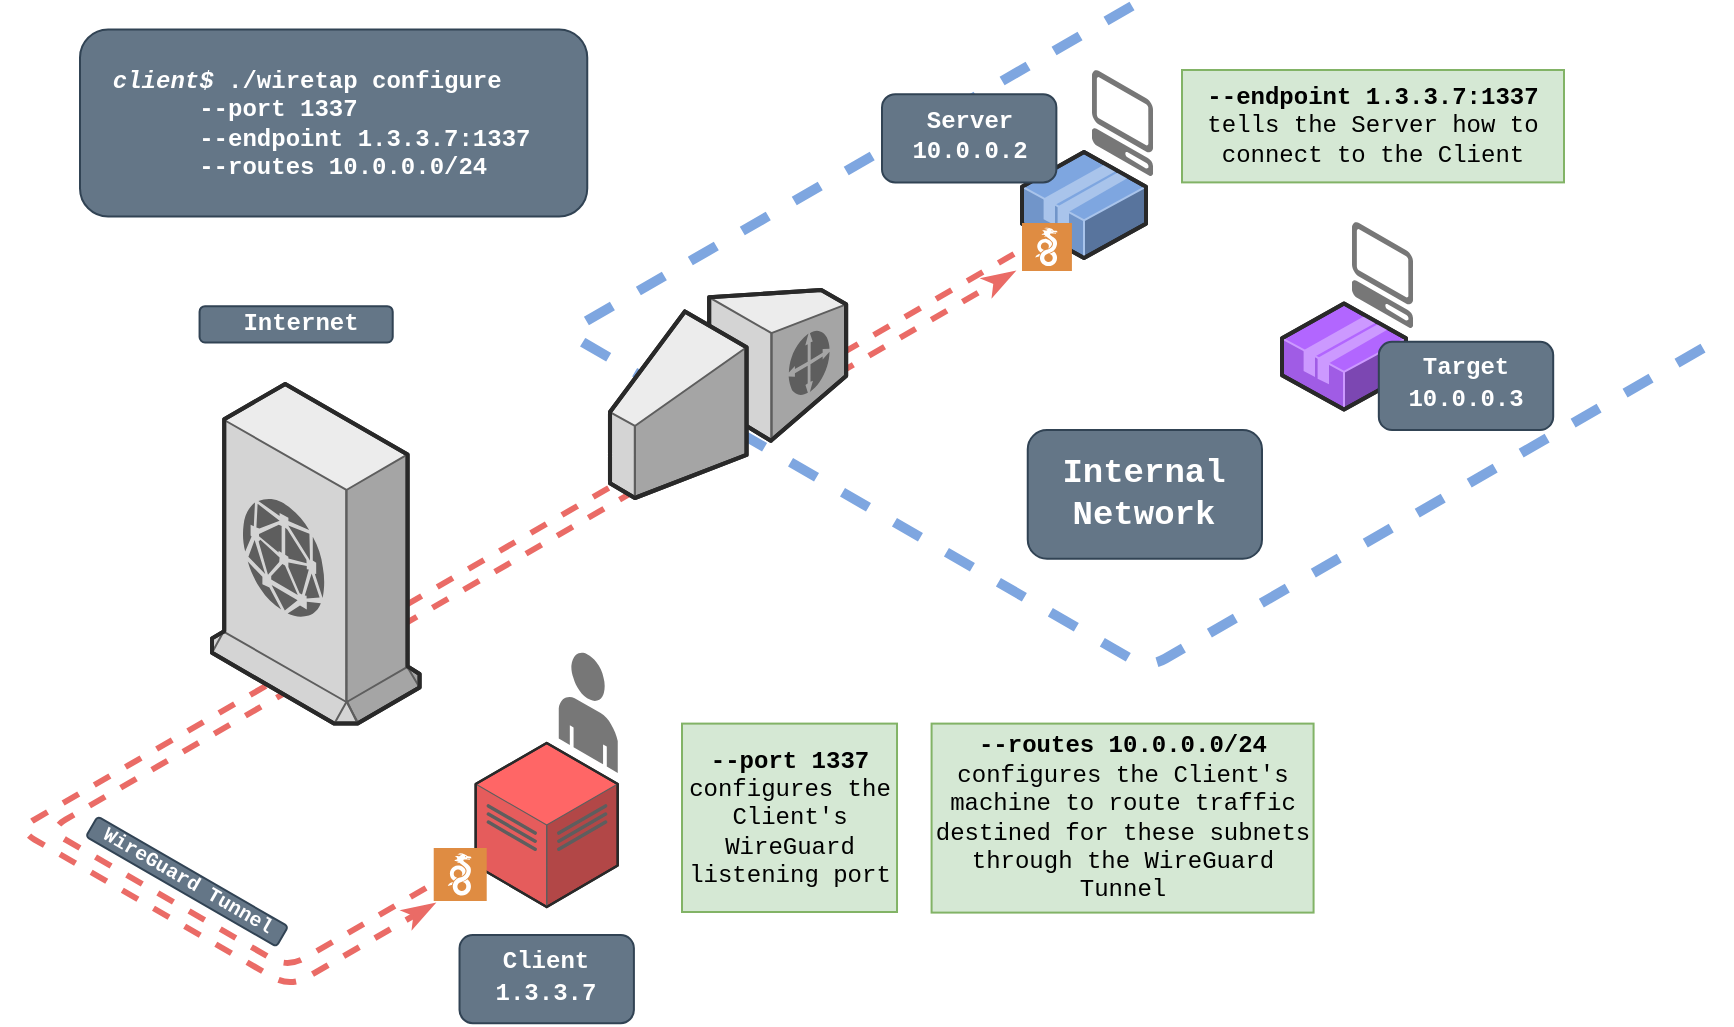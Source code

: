 <mxfile version="20.3.0" type="device"><diagram id="e3q73qmI6FWCRJhKJi0n" name="Page-1"><mxGraphModel dx="1234" dy="852" grid="1" gridSize="10" guides="1" tooltips="1" connect="1" arrows="1" fold="1" page="1" pageScale="1" pageWidth="850" pageHeight="1100" math="0" shadow="0"><root><UserObject label="" animation="# show everything&#10;show VQUGQQ_OnS2NU-rycE4X-38 fade&#10;show VQUGQQ_OnS2NU-rycE4X-29 fade&#10;show VQUGQQ_OnS2NU-rycE4X-78 fade&#10;show VQUGQQ_OnS2NU-rycE4X-23 fade&#10;show VQUGQQ_OnS2NU-rycE4X-18 fade&#10;show VQUGQQ_OnS2NU-rycE4X-32 fade&#10;show VQUGQQ_OnS2NU-rycE4X-6 fade&#10;show VQUGQQ_OnS2NU-rycE4X-35 fade&#10;show VQUGQQ_OnS2NU-rycE4X-34 fade&#10;show VQUGQQ_OnS2NU-rycE4X-36 fade&#10;show VQUGQQ_OnS2NU-rycE4X-37 fade&#10;show IBNPmSZJS5FAOytZOC4L-5 fade&#10;&#10;show wN3jGvzEee-aj5tuvHeW-2 fade&#10;show wN3jGvzEee-aj5tuvHeW-1 fade&#10;show VQUGQQ_OnS2NU-rycE4X-10 fade&#10;show VQUGQQ_OnS2NU-rycE4X-20 fade&#10;show VQUGQQ_OnS2NU-rycE4X-39 fade&#10;show VQUGQQ_OnS2NU-rycE4X-8 fade&#10;show VQUGQQ_OnS2NU-rycE4X-53 fade&#10;show wN3jGvzEee-aj5tuvHeW-4 fade&#10;show wN3jGvzEee-aj5tuvHeW-3 fade&#10;wait 1000&#10;&#10;# Wiretap deployed, show handshake&#10;show wN3jGvzEee-aj5tuvHeW-5 fade&#10;show wN3jGvzEee-aj5tuvHeW-6 fade&#10;show FmDstwN8osCTSLxOBSY--1 fade&#10;show FmDstwN8osCTSLxOBSY--7 fade&#10;show FmDstwN8osCTSLxOBSY--10 fade&#10;show FmDstwN8osCTSLxOBSY--2 fade&#10;flow wN3jGvzEee-aj5tuvHeW-6 start&#10;flow FmDstwN8osCTSLxOBSY--1 start&#10;flow FmDstwN8osCTSLxOBSY--7 start&#10;flow FmDstwN8osCTSLxOBSY--10 start&#10;flow FmDstwN8osCTSLxOBSY--2 start&#10;wait 2000&#10;show FmDstwN8osCTSLxOBSY--9 fade&#10;show oPV8zDyL8UI4lHpnsqUg-2 fade&#10;show oPV8zDyL8UI4lHpnsqUg-3 fade&#10;show oPV8zDyL8UI4lHpnsqUg-4 fade&#10;show oPV8zDyL8UI4lHpnsqUg-5 fade&#10;flow FmDstwN8osCTSLxOBSY--9 start&#10;flow oPV8zDyL8UI4lHpnsqUg-2 start&#10;flow oPV8zDyL8UI4lHpnsqUg-3 start&#10;flow oPV8zDyL8UI4lHpnsqUg-4 start&#10;wait 2000&#10;&#10;# show ping&#10;show oPV8zDyL8UI4lHpnsqUg-7 fade&#10;wait 1000&#10;&#10;show VQUGQQ_OnS2NU-rycE4X-77 fade&#10;wait 1000&#10;&#10;&#10;show oPV8zDyL8UI4lHpnsqUg-10 fade&#10;show oPV8zDyL8UI4lHpnsqUg-12 fade&#10;wait 1000&#10;&#10;show oPV8zDyL8UI4lHpnsqUg-15 fade&#10;show oPV8zDyL8UI4lHpnsqUg-16 fade&#10;wait 1000&#10;&#10;show oPV8zDyL8UI4lHpnsqUg-8 fade&#10;wait 5000&#10;" id="0"><mxCell/></UserObject><mxCell id="1" parent="0"/><mxCell id="VQUGQQ_OnS2NU-rycE4X-8" value="" style="verticalLabelPosition=bottom;html=1;verticalAlign=top;strokeWidth=1;align=center;outlineConnect=0;dashed=0;outlineConnect=0;shape=mxgraph.aws3d.application2;fillColor=#7EA6E0;strokeColor=#A9C4EB;aspect=fixed;" parent="1" vertex="1"><mxGeometry x="590" y="220" width="62" height="53" as="geometry"/></mxCell><mxCell id="VQUGQQ_OnS2NU-rycE4X-10" value="" style="verticalLabelPosition=bottom;html=1;verticalAlign=top;strokeWidth=1;align=center;outlineConnect=0;dashed=0;outlineConnect=0;shape=mxgraph.aws3d.application2;fillColor=#B266FF;strokeColor=#CC99FF;aspect=fixed;" parent="1" vertex="1"><mxGeometry x="720" y="295.8" width="62" height="53" as="geometry"/></mxCell><mxCell id="VQUGQQ_OnS2NU-rycE4X-20" value="" style="verticalLabelPosition=bottom;html=1;verticalAlign=top;strokeWidth=1;align=center;outlineConnect=0;dashed=0;outlineConnect=0;shape=mxgraph.aws3d.client;aspect=fixed;strokeColor=none;fillColor=#777777;" parent="1" vertex="1"><mxGeometry x="755.0" y="255" width="30.57" height="53" as="geometry"/></mxCell><mxCell id="VQUGQQ_OnS2NU-rycE4X-29" value="" style="verticalLabelPosition=bottom;html=1;verticalAlign=top;strokeWidth=1;align=center;outlineConnect=0;dashed=0;outlineConnect=0;shape=mxgraph.aws3d.dataCenter;strokeColor=#5E5E5E;aspect=fixed;fillColor=#FF6666;gradientColor=none;" parent="1" vertex="1"><mxGeometry x="316.84" y="515.5" width="71.03" height="82" as="geometry"/></mxCell><mxCell id="VQUGQQ_OnS2NU-rycE4X-23" value="" style="verticalLabelPosition=bottom;html=1;verticalAlign=top;strokeWidth=1;align=center;outlineConnect=0;dashed=0;outlineConnect=0;shape=mxgraph.aws3d.end_user;strokeColor=none;fillColor=#777777;aspect=fixed;" parent="1" vertex="1"><mxGeometry x="358.38" y="470.0" width="29.49" height="60.46" as="geometry"/></mxCell><mxCell id="VQUGQQ_OnS2NU-rycE4X-38" value="" style="sketch=0;pointerEvents=1;shadow=0;dashed=0;html=1;strokeColor=none;fillColor=#DF8C42;labelPosition=center;verticalLabelPosition=bottom;verticalAlign=top;align=center;outlineConnect=0;shape=mxgraph.veeam2.wireguard;fontFamily=Courier New;fontSize=19;" parent="1" vertex="1"><mxGeometry x="295.86" y="567.96" width="26.5" height="26.5" as="geometry"/></mxCell><mxCell id="VQUGQQ_OnS2NU-rycE4X-39" value="" style="sketch=0;pointerEvents=1;shadow=0;dashed=0;html=1;strokeColor=none;fillColor=#DF8C42;labelPosition=center;verticalLabelPosition=bottom;verticalAlign=top;align=center;outlineConnect=0;shape=mxgraph.veeam2.wireguard;fontFamily=Courier New;fontSize=19;" parent="1" vertex="1"><mxGeometry x="590" y="255.49" width="24.96" height="24" as="geometry"/></mxCell><mxCell id="VQUGQQ_OnS2NU-rycE4X-53" value="" style="verticalLabelPosition=bottom;html=1;verticalAlign=top;strokeWidth=1;align=center;outlineConnect=0;dashed=0;outlineConnect=0;shape=mxgraph.aws3d.client;aspect=fixed;strokeColor=none;fillColor=#777777;" parent="1" vertex="1"><mxGeometry x="625" y="179" width="30.57" height="53" as="geometry"/></mxCell><mxCell id="VQUGQQ_OnS2NU-rycE4X-77" value="&lt;i&gt;&amp;nbsp; client$ &lt;/i&gt;./wiretap configure &lt;br&gt;&lt;span style=&quot;white-space: pre;&quot;&gt;&#9;&lt;/span&gt;--port 1337 &lt;br&gt;&lt;span style=&quot;white-space: pre;&quot;&gt;&#9;&lt;/span&gt;--endpoint 1.3.3.7:1337 &lt;br&gt;&lt;span style=&quot;white-space: pre;&quot;&gt;&#9;&lt;/span&gt;--routes 10.0.0.0/24&lt;br&gt;&lt;div&gt;&lt;i&gt;&lt;/i&gt;&lt;/div&gt;" style="text;html=1;strokeColor=#314354;fillColor=#647687;align=left;verticalAlign=middle;whiteSpace=wrap;rounded=1;fontFamily=Courier New;fontStyle=1;fontColor=#ffffff;" parent="1" vertex="1"><mxGeometry x="119" y="158.75" width="253.63" height="93.5" as="geometry"/></mxCell><mxCell id="IBNPmSZJS5FAOytZOC4L-5" value="" style="endArrow=none;dashed=1;html=1;rounded=1;strokeColor=#7EA6E0;strokeWidth=5;jumpStyle=none;edgeStyle=isometricEdgeStyle;" parent="1" edge="1"><mxGeometry width="50" height="50" relative="1" as="geometry"><mxPoint x="645" y="147" as="sourcePoint"/><mxPoint x="941" y="312" as="targetPoint"/><Array as="points"><mxPoint x="479.26" y="378"/></Array></mxGeometry></mxCell><mxCell id="FmDstwN8osCTSLxOBSY--2" value="" style="endArrow=classicThin;html=1;rounded=1;fontFamily=Courier New;jumpSize=12;strokeWidth=3;endFill=1;strokeColor=#EA6B66;edgeStyle=isometricEdgeStyle;startArrow=none;startFill=0;dashed=1;" parent="1" edge="1"><mxGeometry width="50" height="50" relative="1" as="geometry"><mxPoint x="586" y="271" as="sourcePoint"/><mxPoint x="296" y="596" as="targetPoint"/><Array as="points"><mxPoint x="159" y="600"/></Array></mxGeometry></mxCell><mxCell id="FmDstwN8osCTSLxOBSY--9" value="" style="endArrow=classicThin;html=1;rounded=1;fontFamily=Courier New;jumpSize=12;strokeWidth=3;endFill=1;strokeColor=#EA6B66;startArrow=none;startFill=0;edgeStyle=isometricEdgeStyle;dashed=1;" parent="1" edge="1"><mxGeometry width="50" height="50" relative="1" as="geometry"><mxPoint x="292" y="588" as="sourcePoint"/><mxPoint x="586" y="280" as="targetPoint"/><Array as="points"><mxPoint x="164" y="594"/></Array></mxGeometry></mxCell><mxCell id="VQUGQQ_OnS2NU-rycE4X-18" value="" style="verticalLabelPosition=bottom;html=1;verticalAlign=top;strokeWidth=1;align=center;outlineConnect=0;dashed=0;outlineConnect=0;shape=mxgraph.aws3d.cloudfront;fillColor=#ECECEC;strokeColor=#5E5E5E;aspect=fixed;" parent="1" vertex="1"><mxGeometry x="185" y="336" width="103.8" height="169.8" as="geometry"/></mxCell><mxCell id="VQUGQQ_OnS2NU-rycE4X-6" value="" style="verticalLabelPosition=bottom;html=1;verticalAlign=top;strokeWidth=1;align=center;outlineConnect=0;dashed=0;outlineConnect=0;shape=mxgraph.aws3d.customerGateway;fillColor=#ECECEC;strokeColor=#5E5E5E;aspect=fixed;" parent="1" vertex="1"><mxGeometry x="384" y="289" width="118.06" height="104" as="geometry"/></mxCell><mxCell id="zmwg3pBIKIv0O4HrFYE8-2" value="--port 1337 &lt;span style=&quot;font-weight: normal;&quot;&gt;configures the Client's WireGuard listening port&lt;/span&gt;" style="text;html=1;strokeColor=#82b366;fillColor=#d5e8d4;align=center;verticalAlign=middle;whiteSpace=wrap;rounded=0;fontFamily=Courier New;fontStyle=1" parent="1" vertex="1"><mxGeometry x="420" y="505.8" width="107.51" height="94.2" as="geometry"/></mxCell><mxCell id="zmwg3pBIKIv0O4HrFYE8-3" value="--endpoint 1.3.3.7:1337 &lt;span style=&quot;font-weight: normal;&quot;&gt;tells the Server how to connect to the Client&lt;/span&gt;" style="text;html=1;strokeColor=#82b366;fillColor=#d5e8d4;align=center;verticalAlign=middle;whiteSpace=wrap;rounded=0;fontFamily=Courier New;fontStyle=1" parent="1" vertex="1"><mxGeometry x="670" y="179" width="191" height="56.2" as="geometry"/></mxCell><mxCell id="zmwg3pBIKIv0O4HrFYE8-5" value="--routes 10.0.0.0/24&lt;br&gt;&lt;span style=&quot;font-weight: normal;&quot;&gt;configures the Client's machine to route traffic destined for these subnets through the WireGuard Tunnel&lt;/span&gt;" style="text;html=1;strokeColor=#82b366;fillColor=#d5e8d4;align=center;verticalAlign=middle;whiteSpace=wrap;rounded=0;fontFamily=Courier New;fontStyle=1" parent="1" vertex="1"><mxGeometry x="544.79" y="505.8" width="191" height="94.5" as="geometry"/></mxCell><mxCell id="dTdVm22ynEOEwNfV1y40-5" value="&lt;br&gt;&lt;div&gt;&lt;i&gt;&lt;/i&gt;&lt;/div&gt;" style="text;html=1;strokeColor=#314354;fillColor=#647687;align=left;verticalAlign=middle;whiteSpace=wrap;rounded=1;fontFamily=Courier New;fontStyle=1;fontColor=#ffffff;" parent="1" vertex="1"><mxGeometry x="592.87" y="359" width="117.13" height="64.4" as="geometry"/></mxCell><mxCell id="VQUGQQ_OnS2NU-rycE4X-37" value="&lt;div style=&quot;font-size: 17px;&quot;&gt;Internal Network&lt;/div&gt;" style="text;html=1;strokeColor=none;fillColor=none;align=center;verticalAlign=middle;whiteSpace=wrap;rounded=0;fontFamily=Courier New;fontStyle=1;fontSize=17;fontColor=#FFFFFF;" parent="1" vertex="1"><mxGeometry x="621.43" y="376.2" width="60" height="30" as="geometry"/></mxCell><mxCell id="dTdVm22ynEOEwNfV1y40-11" value="" style="group" parent="1" vertex="1" connectable="0"><mxGeometry x="768.41" y="313.41" width="87.19" height="45.59" as="geometry"/></mxCell><mxCell id="dTdVm22ynEOEwNfV1y40-3" value="&lt;br&gt;&lt;div&gt;&lt;i&gt;&lt;/i&gt;&lt;/div&gt;" style="text;html=1;strokeColor=#314354;fillColor=#647687;align=left;verticalAlign=middle;whiteSpace=wrap;rounded=1;fontFamily=Courier New;fontStyle=1;fontColor=#ffffff;" parent="dTdVm22ynEOEwNfV1y40-11" vertex="1"><mxGeometry y="1.49" width="87.19" height="44.1" as="geometry"/></mxCell><mxCell id="wN3jGvzEee-aj5tuvHeW-1" value="Target" style="text;html=1;align=center;verticalAlign=middle;whiteSpace=wrap;rounded=0;fontFamily=Courier New;fontStyle=1;fontColor=#FFFFFF;" parent="dTdVm22ynEOEwNfV1y40-11" vertex="1"><mxGeometry x="13.59" width="60" height="30" as="geometry"/></mxCell><mxCell id="wN3jGvzEee-aj5tuvHeW-2" value="10.0.0.3" style="text;html=1;align=center;verticalAlign=middle;whiteSpace=wrap;rounded=0;fontFamily=Courier New;fontStyle=1;fontColor=#FFFFFF;" parent="dTdVm22ynEOEwNfV1y40-11" vertex="1"><mxGeometry x="13.59" y="15.59" width="60" height="30" as="geometry"/></mxCell><mxCell id="dTdVm22ynEOEwNfV1y40-15" value="" style="group" parent="1" vertex="1" connectable="0"><mxGeometry x="520" y="189.61" width="87.19" height="45.59" as="geometry"/></mxCell><mxCell id="dTdVm22ynEOEwNfV1y40-16" value="&lt;br&gt;&lt;div&gt;&lt;i&gt;&lt;/i&gt;&lt;/div&gt;" style="text;html=1;strokeColor=#314354;fillColor=#647687;align=left;verticalAlign=middle;whiteSpace=wrap;rounded=1;fontFamily=Courier New;fontStyle=1;fontColor=#ffffff;" parent="dTdVm22ynEOEwNfV1y40-15" vertex="1"><mxGeometry y="1.49" width="87.19" height="44.1" as="geometry"/></mxCell><mxCell id="dTdVm22ynEOEwNfV1y40-17" value="Server" style="text;html=1;align=center;verticalAlign=middle;whiteSpace=wrap;rounded=0;fontFamily=Courier New;fontStyle=1;fontColor=#FFFFFF;" parent="dTdVm22ynEOEwNfV1y40-15" vertex="1"><mxGeometry x="13.59" width="60" height="30" as="geometry"/></mxCell><mxCell id="dTdVm22ynEOEwNfV1y40-18" value="10.0.0.2" style="text;html=1;align=center;verticalAlign=middle;whiteSpace=wrap;rounded=0;fontFamily=Courier New;fontStyle=1;fontColor=#FFFFFF;" parent="dTdVm22ynEOEwNfV1y40-15" vertex="1"><mxGeometry x="13.59" y="15.59" width="60" height="30" as="geometry"/></mxCell><mxCell id="dTdVm22ynEOEwNfV1y40-19" value="" style="group" parent="1" vertex="1" connectable="0"><mxGeometry x="308.76" y="610" width="87.19" height="45.59" as="geometry"/></mxCell><mxCell id="dTdVm22ynEOEwNfV1y40-20" value="&lt;br&gt;&lt;div&gt;&lt;i&gt;&lt;/i&gt;&lt;/div&gt;" style="text;html=1;strokeColor=#314354;fillColor=#647687;align=left;verticalAlign=middle;whiteSpace=wrap;rounded=1;fontFamily=Courier New;fontStyle=1;fontColor=#ffffff;" parent="dTdVm22ynEOEwNfV1y40-19" vertex="1"><mxGeometry y="1.49" width="87.19" height="44.1" as="geometry"/></mxCell><mxCell id="dTdVm22ynEOEwNfV1y40-21" value="Client" style="text;html=1;align=center;verticalAlign=middle;whiteSpace=wrap;rounded=0;fontFamily=Courier New;fontStyle=1;fontColor=#FFFFFF;" parent="dTdVm22ynEOEwNfV1y40-19" vertex="1"><mxGeometry x="13.59" width="60" height="30" as="geometry"/></mxCell><mxCell id="dTdVm22ynEOEwNfV1y40-22" value="1.3.3.7" style="text;html=1;align=center;verticalAlign=middle;whiteSpace=wrap;rounded=0;fontFamily=Courier New;fontStyle=1;fontColor=#FFFFFF;" parent="dTdVm22ynEOEwNfV1y40-19" vertex="1"><mxGeometry x="13.59" y="15.59" width="60" height="30" as="geometry"/></mxCell><mxCell id="dTdVm22ynEOEwNfV1y40-28" value="" style="group;rotation=30;" parent="1" vertex="1" connectable="0"><mxGeometry x="107.51" y="567.96" width="130" height="32.9" as="geometry"/></mxCell><mxCell id="dTdVm22ynEOEwNfV1y40-24" value="&lt;br&gt;&lt;div&gt;&lt;i&gt;&lt;/i&gt;&lt;/div&gt;" style="text;html=1;strokeColor=#314354;fillColor=#647687;align=left;verticalAlign=middle;whiteSpace=wrap;rounded=1;fontFamily=Courier New;fontStyle=1;fontColor=#ffffff;rotation=30;" parent="dTdVm22ynEOEwNfV1y40-28" vertex="1"><mxGeometry x="10" y="11" width="110" height="11.63" as="geometry"/></mxCell><mxCell id="dTdVm22ynEOEwNfV1y40-26" value="&lt;font style=&quot;font-size: 10px;&quot;&gt;WireGuard Tunnel&lt;/font&gt;" style="text;html=1;align=center;verticalAlign=middle;whiteSpace=wrap;rounded=0;fontFamily=Courier New;fontStyle=1;fontColor=#FFFFFF;fontSize=11;rotation=30;" parent="dTdVm22ynEOEwNfV1y40-28" vertex="1"><mxGeometry x="10" width="109.74" height="32.9" as="geometry"/></mxCell><mxCell id="dTdVm22ynEOEwNfV1y40-29" value="" style="group;rotation=0;" parent="1" vertex="1" connectable="0"><mxGeometry x="170" y="280" width="120" height="60" as="geometry"/></mxCell><mxCell id="dTdVm22ynEOEwNfV1y40-30" value="&lt;br&gt;&lt;div&gt;&lt;i&gt;&lt;/i&gt;&lt;/div&gt;" style="text;html=1;strokeColor=#314354;fillColor=#647687;align=left;verticalAlign=middle;whiteSpace=wrap;rounded=1;fontFamily=Courier New;fontStyle=1;fontColor=#ffffff;rotation=0;" parent="dTdVm22ynEOEwNfV1y40-29" vertex="1"><mxGeometry x="8.78" y="17.119" width="96.58" height="18.099" as="geometry"/></mxCell><mxCell id="dTdVm22ynEOEwNfV1y40-31" value="&lt;font style=&quot;font-size: 12px;&quot;&gt;Internet&lt;/font&gt;" style="text;html=1;align=center;verticalAlign=middle;whiteSpace=wrap;rounded=0;fontFamily=Courier New;fontStyle=1;fontColor=#FFFFFF;fontSize=12;rotation=0;" parent="dTdVm22ynEOEwNfV1y40-29" vertex="1"><mxGeometry x="4.39" y="-3.83" width="111.22" height="60" as="geometry"/></mxCell></root></mxGraphModel></diagram></mxfile>